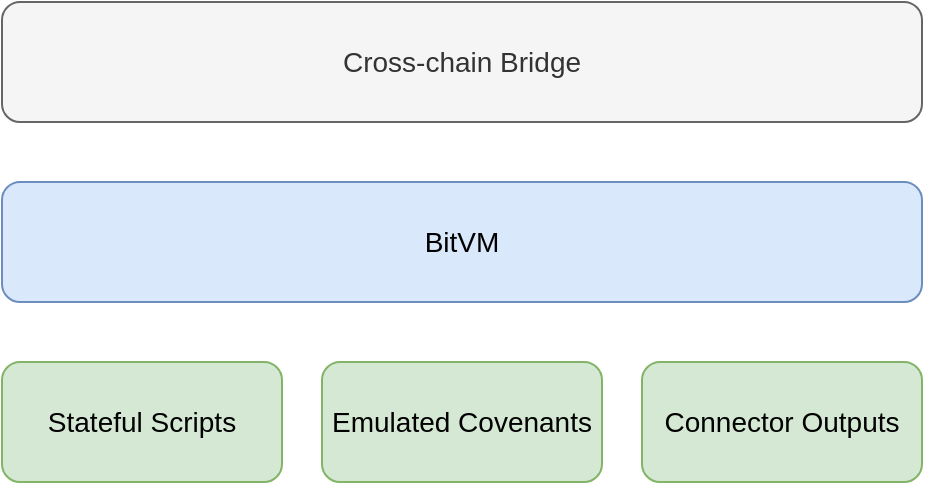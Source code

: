 <mxfile version="24.7.8">
  <diagram name="BitVM Architecture" id="BExgr3NZ9Vkn8xsz8dZv">
    <mxGraphModel dx="940" dy="702" grid="1" gridSize="10" guides="1" tooltips="1" connect="1" arrows="1" fold="1" page="1" pageScale="1" pageWidth="850" pageHeight="1100" math="0" shadow="0">
      <root>
        <mxCell id="0" />
        <mxCell id="1" parent="0" />
        <mxCell id="Yx7-cju96-ILEHhzNRzg-2" value="Stateful Scripts" style="rounded=1;whiteSpace=wrap;html=1;fontSize=14;fillColor=#d5e8d4;strokeColor=#82b366;" vertex="1" parent="1">
          <mxGeometry x="190" y="590" width="140" height="60" as="geometry" />
        </mxCell>
        <mxCell id="Yx7-cju96-ILEHhzNRzg-3" value="Emulated Covenants" style="rounded=1;whiteSpace=wrap;html=1;fontSize=14;fillColor=#d5e8d4;strokeColor=#82b366;" vertex="1" parent="1">
          <mxGeometry x="350" y="590" width="140" height="60" as="geometry" />
        </mxCell>
        <mxCell id="Yx7-cju96-ILEHhzNRzg-4" value="Connector Outputs" style="rounded=1;whiteSpace=wrap;html=1;fontSize=14;fillColor=#d5e8d4;strokeColor=#82b366;" vertex="1" parent="1">
          <mxGeometry x="510" y="590" width="140" height="60" as="geometry" />
        </mxCell>
        <mxCell id="Yx7-cju96-ILEHhzNRzg-13" value="Cross-chain Bridge" style="rounded=1;whiteSpace=wrap;html=1;fontSize=14;fillColor=#f5f5f5;strokeColor=#666666;fontColor=#333333;" vertex="1" parent="1">
          <mxGeometry x="190" y="410" width="460" height="60" as="geometry" />
        </mxCell>
        <mxCell id="Yx7-cju96-ILEHhzNRzg-26" value="BitVM" style="rounded=1;whiteSpace=wrap;html=1;fontSize=14;fillColor=#dae8fc;strokeColor=#6c8ebf;" vertex="1" parent="1">
          <mxGeometry x="190" y="500" width="460" height="60" as="geometry" />
        </mxCell>
      </root>
    </mxGraphModel>
  </diagram>
</mxfile>
